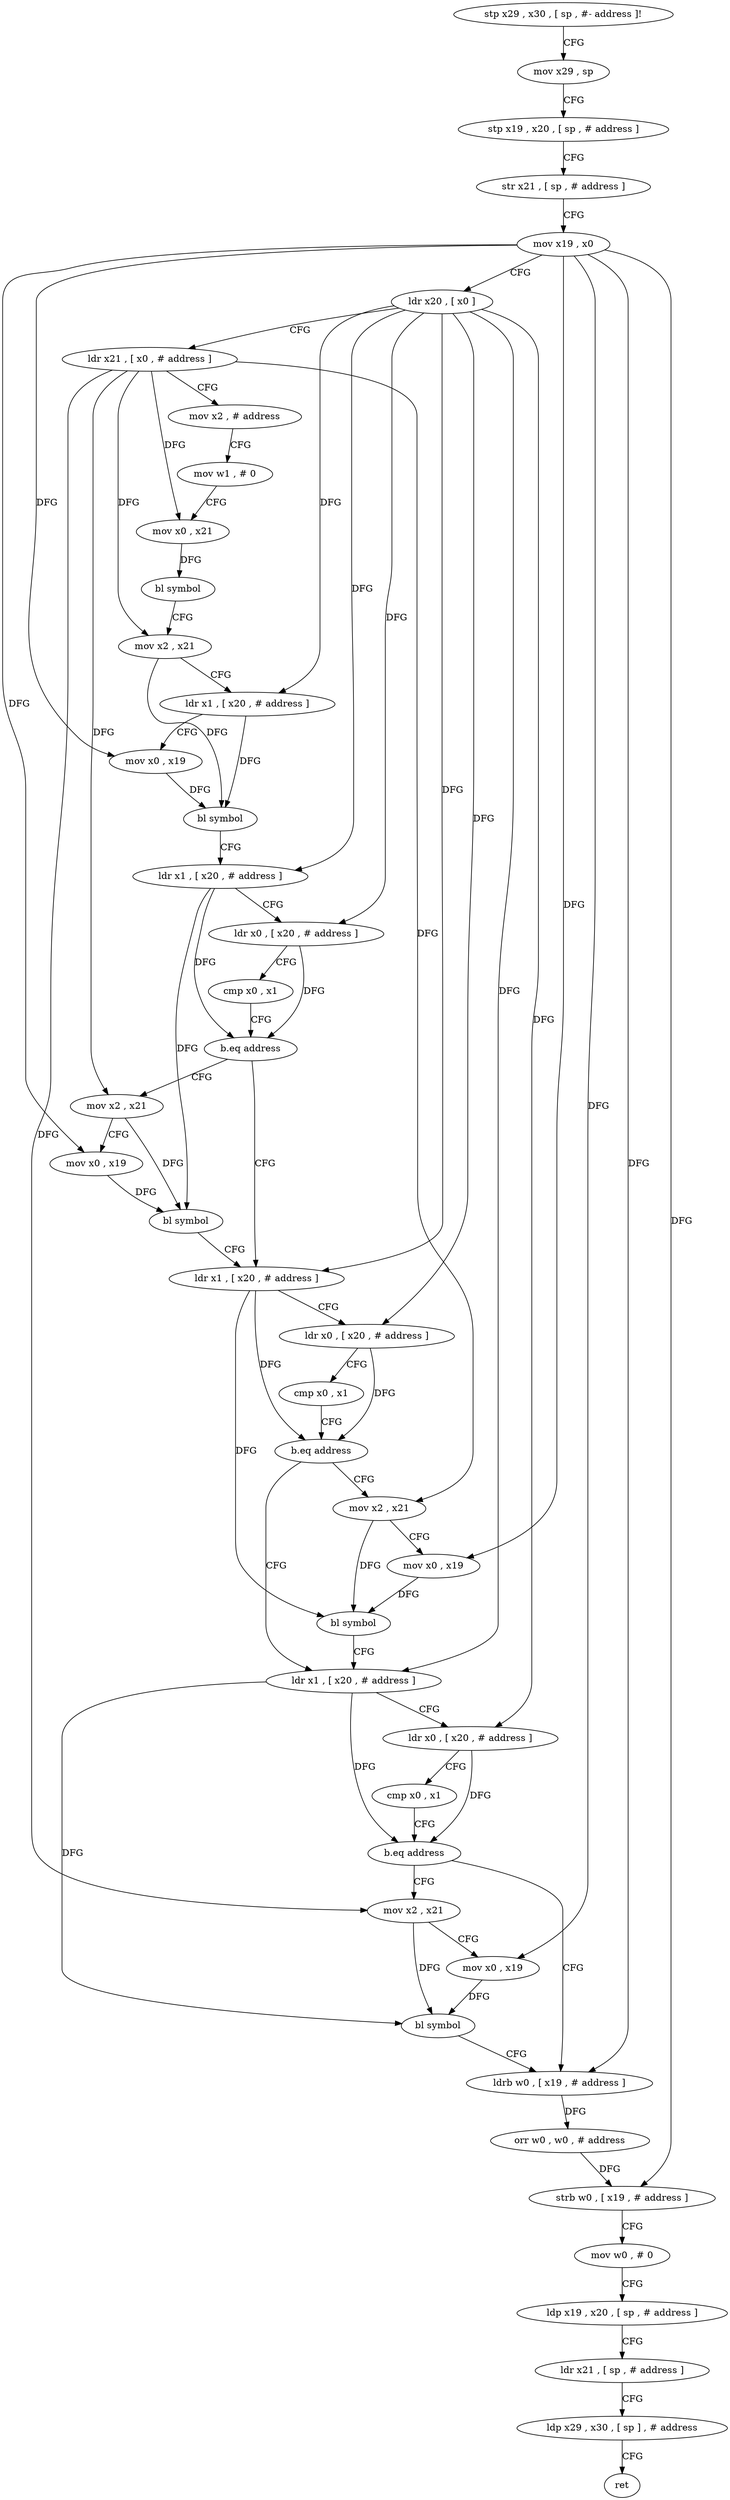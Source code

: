 digraph "func" {
"4367672" [label = "stp x29 , x30 , [ sp , #- address ]!" ]
"4367676" [label = "mov x29 , sp" ]
"4367680" [label = "stp x19 , x20 , [ sp , # address ]" ]
"4367684" [label = "str x21 , [ sp , # address ]" ]
"4367688" [label = "mov x19 , x0" ]
"4367692" [label = "ldr x20 , [ x0 ]" ]
"4367696" [label = "ldr x21 , [ x0 , # address ]" ]
"4367700" [label = "mov x2 , # address" ]
"4367704" [label = "mov w1 , # 0" ]
"4367708" [label = "mov x0 , x21" ]
"4367712" [label = "bl symbol" ]
"4367716" [label = "mov x2 , x21" ]
"4367720" [label = "ldr x1 , [ x20 , # address ]" ]
"4367724" [label = "mov x0 , x19" ]
"4367728" [label = "bl symbol" ]
"4367732" [label = "ldr x1 , [ x20 , # address ]" ]
"4367736" [label = "ldr x0 , [ x20 , # address ]" ]
"4367740" [label = "cmp x0 , x1" ]
"4367744" [label = "b.eq address" ]
"4367760" [label = "ldr x1 , [ x20 , # address ]" ]
"4367748" [label = "mov x2 , x21" ]
"4367764" [label = "ldr x0 , [ x20 , # address ]" ]
"4367768" [label = "cmp x0 , x1" ]
"4367772" [label = "b.eq address" ]
"4367788" [label = "ldr x1 , [ x20 , # address ]" ]
"4367776" [label = "mov x2 , x21" ]
"4367752" [label = "mov x0 , x19" ]
"4367756" [label = "bl symbol" ]
"4367792" [label = "ldr x0 , [ x20 , # address ]" ]
"4367796" [label = "cmp x0 , x1" ]
"4367800" [label = "b.eq address" ]
"4367816" [label = "ldrb w0 , [ x19 , # address ]" ]
"4367804" [label = "mov x2 , x21" ]
"4367780" [label = "mov x0 , x19" ]
"4367784" [label = "bl symbol" ]
"4367820" [label = "orr w0 , w0 , # address" ]
"4367824" [label = "strb w0 , [ x19 , # address ]" ]
"4367828" [label = "mov w0 , # 0" ]
"4367832" [label = "ldp x19 , x20 , [ sp , # address ]" ]
"4367836" [label = "ldr x21 , [ sp , # address ]" ]
"4367840" [label = "ldp x29 , x30 , [ sp ] , # address" ]
"4367844" [label = "ret" ]
"4367808" [label = "mov x0 , x19" ]
"4367812" [label = "bl symbol" ]
"4367672" -> "4367676" [ label = "CFG" ]
"4367676" -> "4367680" [ label = "CFG" ]
"4367680" -> "4367684" [ label = "CFG" ]
"4367684" -> "4367688" [ label = "CFG" ]
"4367688" -> "4367692" [ label = "CFG" ]
"4367688" -> "4367724" [ label = "DFG" ]
"4367688" -> "4367752" [ label = "DFG" ]
"4367688" -> "4367780" [ label = "DFG" ]
"4367688" -> "4367816" [ label = "DFG" ]
"4367688" -> "4367824" [ label = "DFG" ]
"4367688" -> "4367808" [ label = "DFG" ]
"4367692" -> "4367696" [ label = "CFG" ]
"4367692" -> "4367720" [ label = "DFG" ]
"4367692" -> "4367732" [ label = "DFG" ]
"4367692" -> "4367736" [ label = "DFG" ]
"4367692" -> "4367760" [ label = "DFG" ]
"4367692" -> "4367764" [ label = "DFG" ]
"4367692" -> "4367788" [ label = "DFG" ]
"4367692" -> "4367792" [ label = "DFG" ]
"4367696" -> "4367700" [ label = "CFG" ]
"4367696" -> "4367708" [ label = "DFG" ]
"4367696" -> "4367716" [ label = "DFG" ]
"4367696" -> "4367748" [ label = "DFG" ]
"4367696" -> "4367776" [ label = "DFG" ]
"4367696" -> "4367804" [ label = "DFG" ]
"4367700" -> "4367704" [ label = "CFG" ]
"4367704" -> "4367708" [ label = "CFG" ]
"4367708" -> "4367712" [ label = "DFG" ]
"4367712" -> "4367716" [ label = "CFG" ]
"4367716" -> "4367720" [ label = "CFG" ]
"4367716" -> "4367728" [ label = "DFG" ]
"4367720" -> "4367724" [ label = "CFG" ]
"4367720" -> "4367728" [ label = "DFG" ]
"4367724" -> "4367728" [ label = "DFG" ]
"4367728" -> "4367732" [ label = "CFG" ]
"4367732" -> "4367736" [ label = "CFG" ]
"4367732" -> "4367744" [ label = "DFG" ]
"4367732" -> "4367756" [ label = "DFG" ]
"4367736" -> "4367740" [ label = "CFG" ]
"4367736" -> "4367744" [ label = "DFG" ]
"4367740" -> "4367744" [ label = "CFG" ]
"4367744" -> "4367760" [ label = "CFG" ]
"4367744" -> "4367748" [ label = "CFG" ]
"4367760" -> "4367764" [ label = "CFG" ]
"4367760" -> "4367772" [ label = "DFG" ]
"4367760" -> "4367784" [ label = "DFG" ]
"4367748" -> "4367752" [ label = "CFG" ]
"4367748" -> "4367756" [ label = "DFG" ]
"4367764" -> "4367768" [ label = "CFG" ]
"4367764" -> "4367772" [ label = "DFG" ]
"4367768" -> "4367772" [ label = "CFG" ]
"4367772" -> "4367788" [ label = "CFG" ]
"4367772" -> "4367776" [ label = "CFG" ]
"4367788" -> "4367792" [ label = "CFG" ]
"4367788" -> "4367800" [ label = "DFG" ]
"4367788" -> "4367812" [ label = "DFG" ]
"4367776" -> "4367780" [ label = "CFG" ]
"4367776" -> "4367784" [ label = "DFG" ]
"4367752" -> "4367756" [ label = "DFG" ]
"4367756" -> "4367760" [ label = "CFG" ]
"4367792" -> "4367796" [ label = "CFG" ]
"4367792" -> "4367800" [ label = "DFG" ]
"4367796" -> "4367800" [ label = "CFG" ]
"4367800" -> "4367816" [ label = "CFG" ]
"4367800" -> "4367804" [ label = "CFG" ]
"4367816" -> "4367820" [ label = "DFG" ]
"4367804" -> "4367808" [ label = "CFG" ]
"4367804" -> "4367812" [ label = "DFG" ]
"4367780" -> "4367784" [ label = "DFG" ]
"4367784" -> "4367788" [ label = "CFG" ]
"4367820" -> "4367824" [ label = "DFG" ]
"4367824" -> "4367828" [ label = "CFG" ]
"4367828" -> "4367832" [ label = "CFG" ]
"4367832" -> "4367836" [ label = "CFG" ]
"4367836" -> "4367840" [ label = "CFG" ]
"4367840" -> "4367844" [ label = "CFG" ]
"4367808" -> "4367812" [ label = "DFG" ]
"4367812" -> "4367816" [ label = "CFG" ]
}
